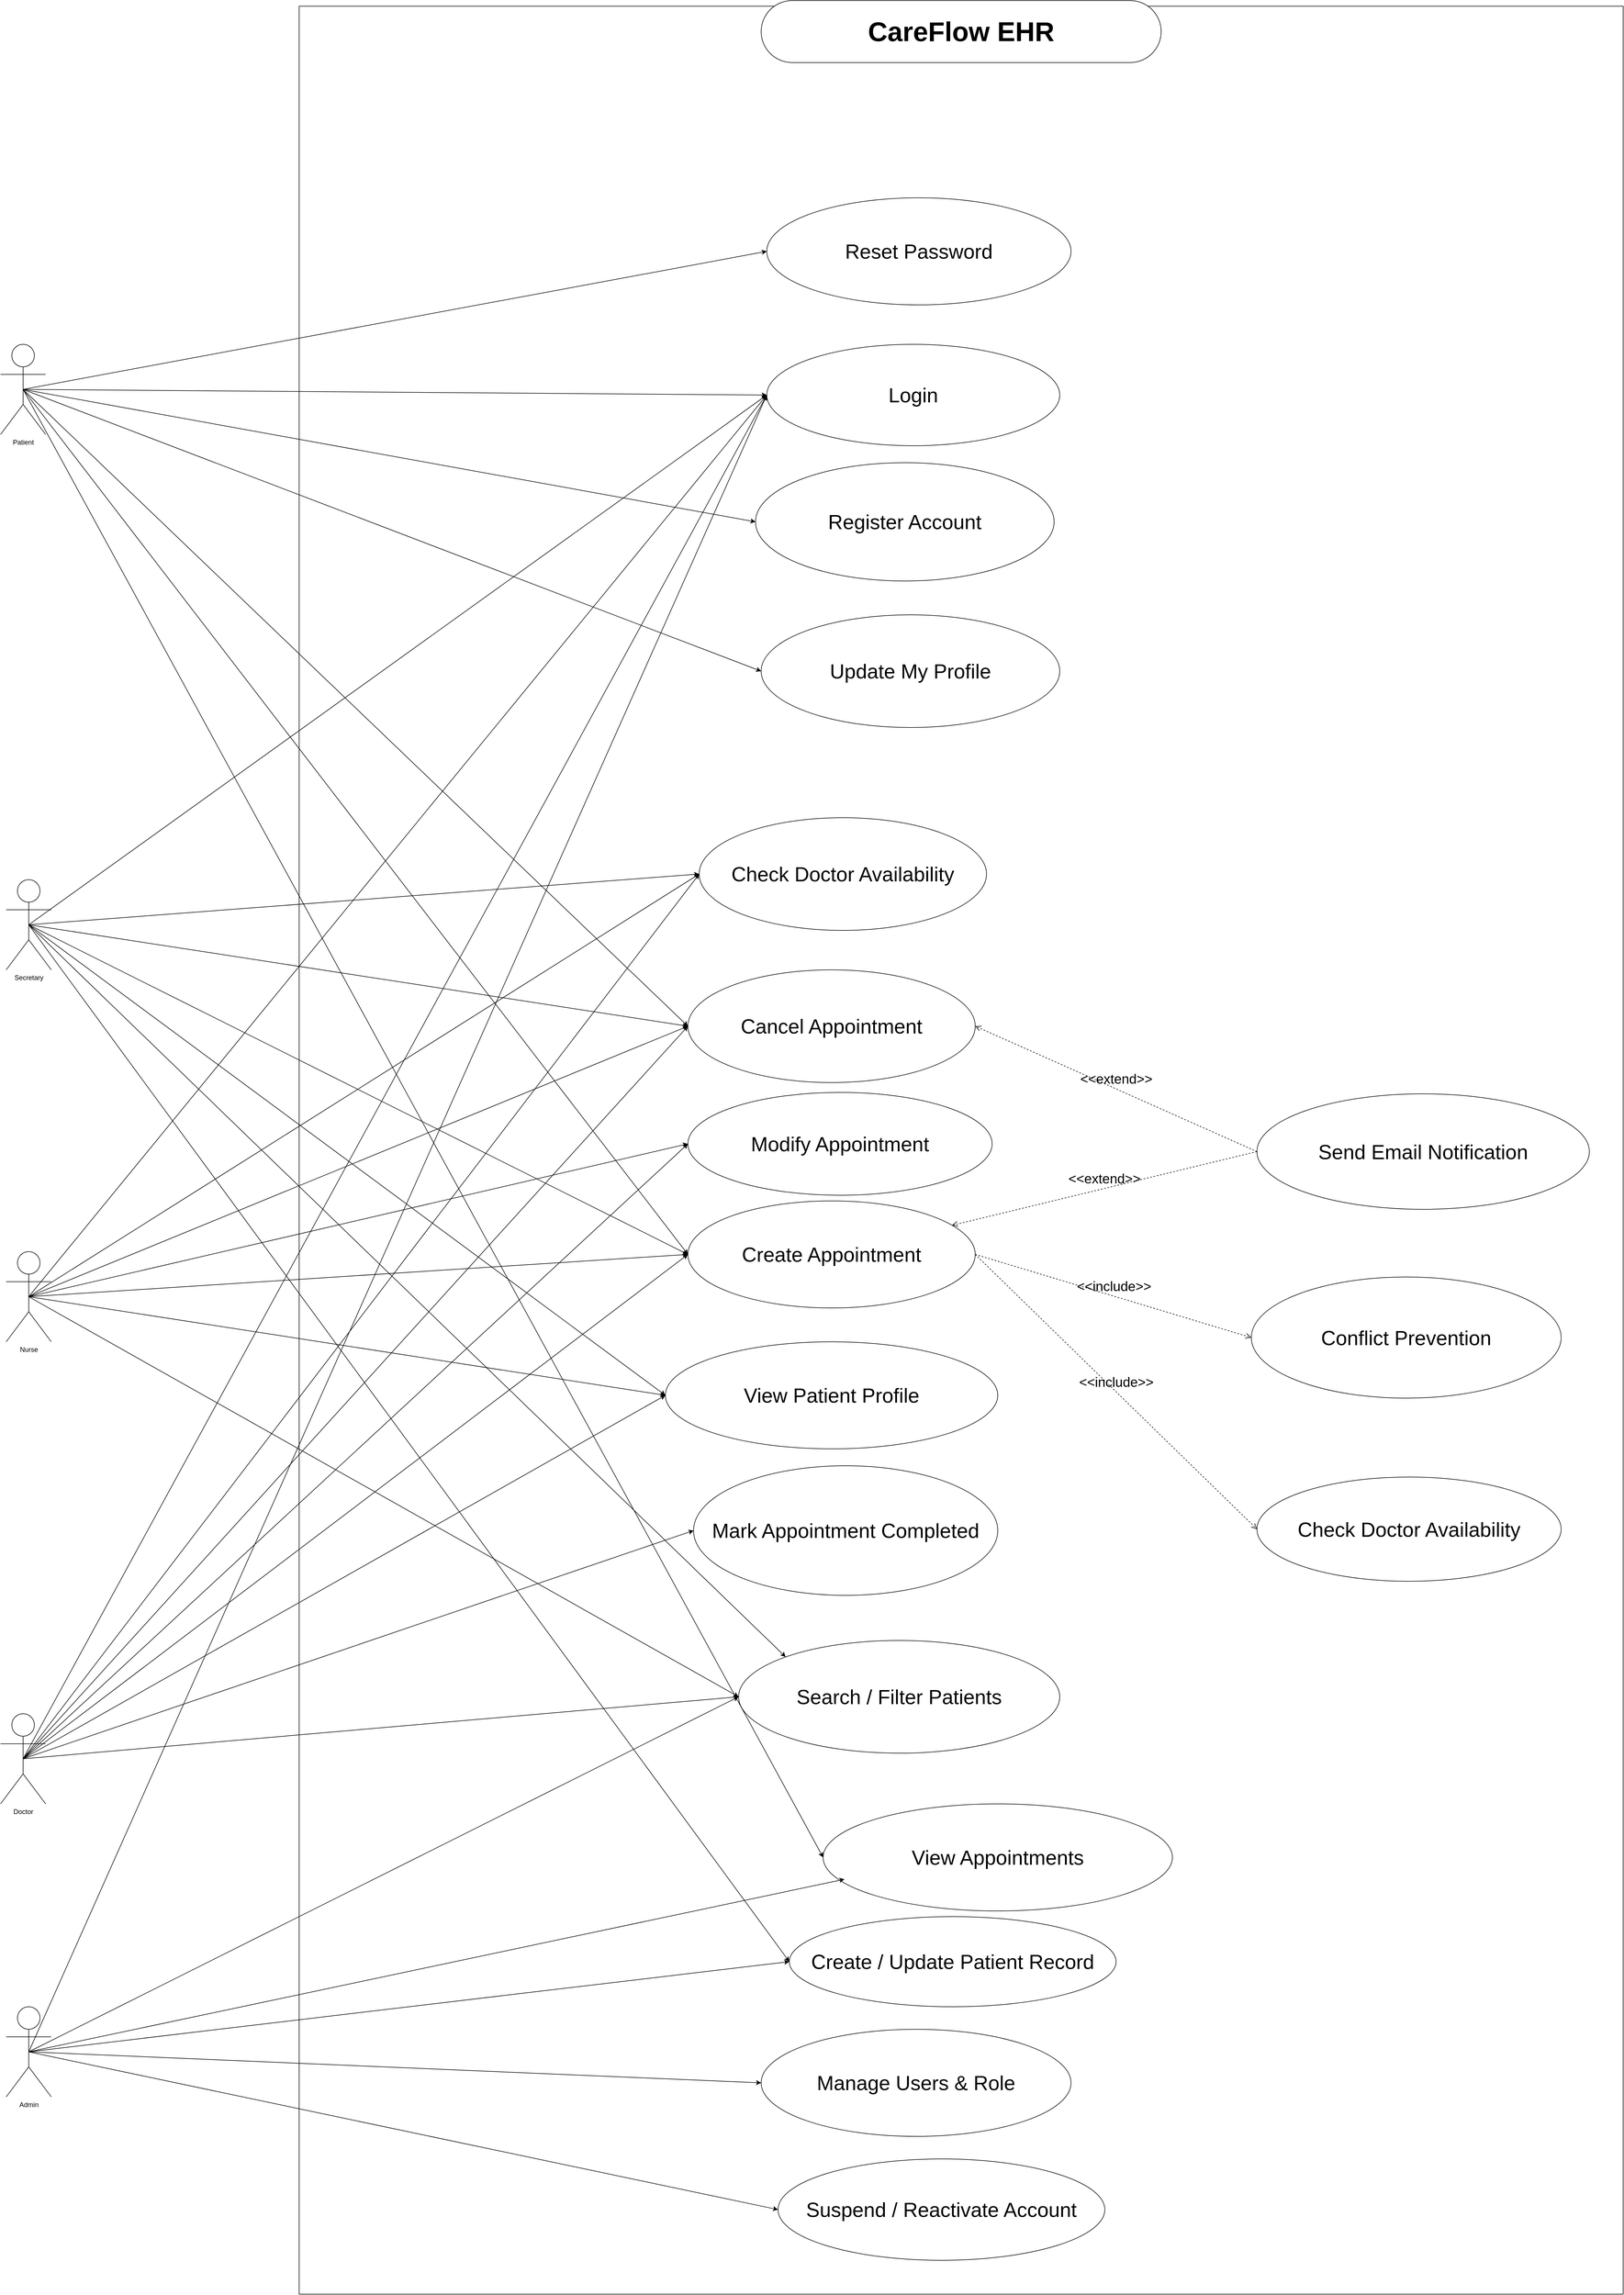 <mxfile>
    <diagram id="Gej4viyKK7ni2MMRUU9s" name="Page-1">
        <mxGraphModel dx="7045" dy="6925" grid="1" gridSize="10" guides="1" tooltips="1" connect="1" arrows="1" fold="1" page="1" pageScale="1" pageWidth="850" pageHeight="1400" math="0" shadow="0">
            <root>
                <mxCell id="0"/>
                <mxCell id="1" parent="0"/>
                <mxCell id="3" value="" style="rounded=0;whiteSpace=wrap;html=1;" vertex="1" parent="1">
                    <mxGeometry x="650" y="-2710" width="2350" height="4060" as="geometry"/>
                </mxCell>
                <mxCell id="18" style="edgeStyle=none;html=1;exitX=0.5;exitY=0.5;exitDx=0;exitDy=0;exitPerimeter=0;entryX=0;entryY=0.5;entryDx=0;entryDy=0;" edge="1" parent="1" source="4" target="15">
                    <mxGeometry relative="1" as="geometry"/>
                </mxCell>
                <mxCell id="20" style="edgeStyle=none;html=1;exitX=0.5;exitY=0.5;exitDx=0;exitDy=0;exitPerimeter=0;entryX=0;entryY=0.5;entryDx=0;entryDy=0;" edge="1" parent="1" source="4" target="13">
                    <mxGeometry relative="1" as="geometry"/>
                </mxCell>
                <mxCell id="21" style="edgeStyle=none;html=1;exitX=0.5;exitY=0.5;exitDx=0;exitDy=0;exitPerimeter=0;entryX=0;entryY=0.5;entryDx=0;entryDy=0;" edge="1" parent="1" source="4" target="12">
                    <mxGeometry relative="1" as="geometry"/>
                </mxCell>
                <mxCell id="22" style="edgeStyle=none;html=1;exitX=0.5;exitY=0.5;exitDx=0;exitDy=0;exitPerimeter=0;entryX=0;entryY=0.5;entryDx=0;entryDy=0;" edge="1" parent="1" source="4" target="11">
                    <mxGeometry relative="1" as="geometry"/>
                </mxCell>
                <mxCell id="76" style="edgeStyle=none;html=1;exitX=0.5;exitY=0.5;exitDx=0;exitDy=0;exitPerimeter=0;entryX=0;entryY=0.5;entryDx=0;entryDy=0;" edge="1" parent="1" source="4" target="71">
                    <mxGeometry relative="1" as="geometry">
                        <mxPoint x="990" y="-870" as="targetPoint"/>
                    </mxGeometry>
                </mxCell>
                <object label="Admin" Admin="" id="4">
                    <mxCell style="shape=umlActor;verticalLabelPosition=bottom;verticalAlign=top;html=1;" vertex="1" parent="1">
                        <mxGeometry x="130" y="840" width="80" height="160" as="geometry"/>
                    </mxCell>
                </object>
                <mxCell id="34" style="edgeStyle=none;html=1;exitX=0.5;exitY=0.5;exitDx=0;exitDy=0;exitPerimeter=0;entryX=0;entryY=0.5;entryDx=0;entryDy=0;" edge="1" parent="1" source="10" target="30">
                    <mxGeometry relative="1" as="geometry"/>
                </mxCell>
                <mxCell id="35" style="edgeStyle=none;html=1;exitX=0.5;exitY=0.5;exitDx=0;exitDy=0;exitPerimeter=0;entryX=0;entryY=0.5;entryDx=0;entryDy=0;" edge="1" parent="1" source="10" target="29">
                    <mxGeometry relative="1" as="geometry"/>
                </mxCell>
                <mxCell id="36" style="edgeStyle=none;html=1;exitX=0.5;exitY=0.5;exitDx=0;exitDy=0;exitPerimeter=0;entryX=0;entryY=0.5;entryDx=0;entryDy=0;" edge="1" parent="1" source="10" target="28">
                    <mxGeometry relative="1" as="geometry"/>
                </mxCell>
                <mxCell id="37" style="edgeStyle=none;html=1;exitX=0.5;exitY=0.5;exitDx=0;exitDy=0;exitPerimeter=0;entryX=0;entryY=0.5;entryDx=0;entryDy=0;" edge="1" parent="1" source="10" target="27">
                    <mxGeometry relative="1" as="geometry"/>
                </mxCell>
                <mxCell id="38" style="edgeStyle=none;html=1;exitX=0.5;exitY=0.5;exitDx=0;exitDy=0;exitPerimeter=0;entryX=0;entryY=0.5;entryDx=0;entryDy=0;" edge="1" parent="1" source="10" target="24">
                    <mxGeometry relative="1" as="geometry"/>
                </mxCell>
                <mxCell id="60" style="edgeStyle=none;html=1;exitX=0.5;exitY=0.5;exitDx=0;exitDy=0;exitPerimeter=0;entryX=0;entryY=0.5;entryDx=0;entryDy=0;" edge="1" parent="1" source="10" target="15">
                    <mxGeometry relative="1" as="geometry"/>
                </mxCell>
                <mxCell id="75" style="edgeStyle=none;html=1;exitX=0.5;exitY=0.5;exitDx=0;exitDy=0;exitPerimeter=0;entryX=0;entryY=0.5;entryDx=0;entryDy=0;" edge="1" parent="1" source="10" target="71">
                    <mxGeometry relative="1" as="geometry"/>
                </mxCell>
                <object label="Doctor" Admin="" id="10">
                    <mxCell style="shape=umlActor;verticalLabelPosition=bottom;verticalAlign=top;html=1;" vertex="1" parent="1">
                        <mxGeometry x="120" y="320" width="80" height="160" as="geometry"/>
                    </mxCell>
                </object>
                <mxCell id="11" value="&lt;font style=&quot;font-size: 36px;&quot;&gt;Suspend / Reactivate Account&lt;/font&gt;" style="ellipse;whiteSpace=wrap;html=1;" vertex="1" parent="1">
                    <mxGeometry x="1500" y="1110" width="580" height="180" as="geometry"/>
                </mxCell>
                <mxCell id="12" value="&lt;font style=&quot;font-size: 36px;&quot;&gt;Manage Users &amp;amp; Role&lt;/font&gt;" style="ellipse;whiteSpace=wrap;html=1;" vertex="1" parent="1">
                    <mxGeometry x="1470" y="880" width="550" height="190" as="geometry"/>
                </mxCell>
                <mxCell id="13" value="&lt;font style=&quot;font-size: 36px;&quot;&gt;Create / Update Patient Record&lt;/font&gt;" style="ellipse;whiteSpace=wrap;html=1;" vertex="1" parent="1">
                    <mxGeometry x="1520" y="680" width="580" height="160" as="geometry"/>
                </mxCell>
                <mxCell id="14" value="&lt;font style=&quot;font-size: 36px;&quot;&gt;View Appointments&lt;/font&gt;" style="ellipse;whiteSpace=wrap;html=1;" vertex="1" parent="1">
                    <mxGeometry x="1580" y="480" width="620" height="190" as="geometry"/>
                </mxCell>
                <mxCell id="15" value="&lt;font style=&quot;font-size: 36px;&quot;&gt;Search / Filter Patients&lt;/font&gt;" style="ellipse;whiteSpace=wrap;html=1;" vertex="1" parent="1">
                    <mxGeometry x="1430" y="190" width="570" height="200" as="geometry"/>
                </mxCell>
                <mxCell id="19" style="edgeStyle=none;html=1;exitX=0.5;exitY=0.5;exitDx=0;exitDy=0;exitPerimeter=0;entryX=0.061;entryY=0.704;entryDx=0;entryDy=0;entryPerimeter=0;" edge="1" parent="1" source="4" target="14">
                    <mxGeometry relative="1" as="geometry"/>
                </mxCell>
                <mxCell id="24" value="&lt;font style=&quot;font-size: 36px;&quot;&gt;Mark Appointment Completed&lt;/font&gt;" style="ellipse;whiteSpace=wrap;html=1;" vertex="1" parent="1">
                    <mxGeometry x="1350" y="-120" width="540" height="230" as="geometry"/>
                </mxCell>
                <mxCell id="27" value="&lt;font style=&quot;font-size: 36px;&quot;&gt;View Patient Profile&lt;/font&gt;" style="ellipse;whiteSpace=wrap;html=1;" vertex="1" parent="1">
                    <mxGeometry x="1300" y="-340" width="590" height="190" as="geometry"/>
                </mxCell>
                <mxCell id="28" value="&lt;font style=&quot;font-size: 36px;&quot;&gt;Create Appointment&lt;/font&gt;" style="ellipse;whiteSpace=wrap;html=1;" vertex="1" parent="1">
                    <mxGeometry x="1340" y="-590" width="510" height="190" as="geometry"/>
                </mxCell>
                <mxCell id="29" value="&lt;font style=&quot;font-size: 36px;&quot;&gt;Modify Appointment&lt;/font&gt;" style="ellipse;whiteSpace=wrap;html=1;" vertex="1" parent="1">
                    <mxGeometry x="1340" y="-782.5" width="540" height="182.5" as="geometry"/>
                </mxCell>
                <mxCell id="30" value="&lt;font style=&quot;font-size: 36px;&quot;&gt;Cancel Appointment&lt;/font&gt;" style="ellipse;whiteSpace=wrap;html=1;" vertex="1" parent="1">
                    <mxGeometry x="1340" y="-1000" width="510" height="200" as="geometry"/>
                </mxCell>
                <mxCell id="31" value="&lt;font style=&quot;font-size: 36px;&quot;&gt;Check Doctor Availability&lt;/font&gt;" style="ellipse;whiteSpace=wrap;html=1;" vertex="1" parent="1">
                    <mxGeometry x="1360" y="-1270" width="510" height="200" as="geometry"/>
                </mxCell>
                <mxCell id="32" style="edgeStyle=none;html=1;exitX=0.5;exitY=0.5;exitDx=0;exitDy=0;exitPerimeter=0;entryX=0;entryY=0.5;entryDx=0;entryDy=0;" edge="1" parent="1" source="10" target="31">
                    <mxGeometry relative="1" as="geometry"/>
                </mxCell>
                <mxCell id="44" style="edgeStyle=none;html=1;exitX=0.5;exitY=0.5;exitDx=0;exitDy=0;exitPerimeter=0;entryX=0;entryY=0.5;entryDx=0;entryDy=0;" edge="1" parent="1" source="39" target="28">
                    <mxGeometry relative="1" as="geometry"/>
                </mxCell>
                <mxCell id="45" style="edgeStyle=none;html=1;exitX=0.5;exitY=0.5;exitDx=0;exitDy=0;exitPerimeter=0;entryX=0;entryY=0.5;entryDx=0;entryDy=0;" edge="1" parent="1" source="39" target="29">
                    <mxGeometry relative="1" as="geometry"/>
                </mxCell>
                <mxCell id="46" style="edgeStyle=none;html=1;exitX=0.5;exitY=0.5;exitDx=0;exitDy=0;exitPerimeter=0;entryX=0;entryY=0.5;entryDx=0;entryDy=0;" edge="1" parent="1" source="39" target="30">
                    <mxGeometry relative="1" as="geometry"/>
                </mxCell>
                <mxCell id="47" style="edgeStyle=none;html=1;exitX=0.5;exitY=0.5;exitDx=0;exitDy=0;exitPerimeter=0;entryX=0;entryY=0.5;entryDx=0;entryDy=0;" edge="1" parent="1" source="39" target="27">
                    <mxGeometry relative="1" as="geometry"/>
                </mxCell>
                <mxCell id="48" style="edgeStyle=none;html=1;exitX=0.5;exitY=0.5;exitDx=0;exitDy=0;exitPerimeter=0;entryX=0;entryY=0.5;entryDx=0;entryDy=0;" edge="1" parent="1" source="39" target="31">
                    <mxGeometry relative="1" as="geometry"/>
                </mxCell>
                <mxCell id="61" style="edgeStyle=none;html=1;exitX=0.5;exitY=0.5;exitDx=0;exitDy=0;exitPerimeter=0;entryX=0;entryY=0.5;entryDx=0;entryDy=0;" edge="1" parent="1" source="39" target="15">
                    <mxGeometry relative="1" as="geometry"/>
                </mxCell>
                <mxCell id="74" style="edgeStyle=none;html=1;exitX=0.5;exitY=0.5;exitDx=0;exitDy=0;exitPerimeter=0;entryX=0;entryY=0.5;entryDx=0;entryDy=0;" edge="1" parent="1" source="39" target="71">
                    <mxGeometry relative="1" as="geometry"/>
                </mxCell>
                <object label="Nurse" Admin="" id="39">
                    <mxCell style="shape=umlActor;verticalLabelPosition=bottom;verticalAlign=top;html=1;" vertex="1" parent="1">
                        <mxGeometry x="130" y="-500" width="80" height="160" as="geometry"/>
                    </mxCell>
                </object>
                <mxCell id="53" style="edgeStyle=none;html=1;exitX=0.5;exitY=0.5;exitDx=0;exitDy=0;exitPerimeter=0;entryX=0;entryY=0.5;entryDx=0;entryDy=0;" edge="1" parent="1" source="50" target="28">
                    <mxGeometry relative="1" as="geometry"/>
                </mxCell>
                <mxCell id="54" style="edgeStyle=none;html=1;exitX=0.5;exitY=0.5;exitDx=0;exitDy=0;exitPerimeter=0;entryX=0;entryY=0.5;entryDx=0;entryDy=0;" edge="1" parent="1" source="50" target="30">
                    <mxGeometry relative="1" as="geometry"/>
                </mxCell>
                <mxCell id="55" style="edgeStyle=none;html=1;exitX=0.5;exitY=0.5;exitDx=0;exitDy=0;exitPerimeter=0;entryX=0;entryY=0.5;entryDx=0;entryDy=0;" edge="1" parent="1" source="50" target="27">
                    <mxGeometry relative="1" as="geometry"/>
                </mxCell>
                <mxCell id="56" style="edgeStyle=none;html=1;exitX=0.5;exitY=0.5;exitDx=0;exitDy=0;exitPerimeter=0;entryX=0;entryY=0.5;entryDx=0;entryDy=0;" edge="1" parent="1" source="50" target="31">
                    <mxGeometry relative="1" as="geometry"/>
                </mxCell>
                <mxCell id="58" style="edgeStyle=none;html=1;exitX=0.5;exitY=0.5;exitDx=0;exitDy=0;exitPerimeter=0;entryX=0;entryY=0.5;entryDx=0;entryDy=0;" edge="1" parent="1" source="50" target="13">
                    <mxGeometry relative="1" as="geometry">
                        <mxPoint x="990" y="-575" as="targetPoint"/>
                    </mxGeometry>
                </mxCell>
                <mxCell id="62" style="edgeStyle=none;html=1;exitX=0.5;exitY=0.5;exitDx=0;exitDy=0;exitPerimeter=0;entryX=0;entryY=0;entryDx=0;entryDy=0;" edge="1" parent="1" source="50" target="15">
                    <mxGeometry relative="1" as="geometry"/>
                </mxCell>
                <mxCell id="73" style="edgeStyle=none;html=1;exitX=0.5;exitY=0.5;exitDx=0;exitDy=0;exitPerimeter=0;entryX=0;entryY=0.5;entryDx=0;entryDy=0;" edge="1" parent="1" source="50" target="71">
                    <mxGeometry relative="1" as="geometry"/>
                </mxCell>
                <object label="Secretary" Admin="" id="50">
                    <mxCell style="shape=umlActor;verticalLabelPosition=bottom;verticalAlign=top;html=1;" vertex="1" parent="1">
                        <mxGeometry x="130" y="-1160" width="80" height="160" as="geometry"/>
                    </mxCell>
                </object>
                <mxCell id="65" style="edgeStyle=none;html=1;exitX=0.5;exitY=0.5;exitDx=0;exitDy=0;exitPerimeter=0;entryX=0;entryY=0.5;entryDx=0;entryDy=0;" edge="1" parent="1" source="63" target="64">
                    <mxGeometry relative="1" as="geometry"/>
                </mxCell>
                <mxCell id="66" style="edgeStyle=none;html=1;exitX=0.5;exitY=0.5;exitDx=0;exitDy=0;exitPerimeter=0;entryX=0;entryY=0.5;entryDx=0;entryDy=0;" edge="1" parent="1" source="63" target="14">
                    <mxGeometry relative="1" as="geometry"/>
                </mxCell>
                <mxCell id="67" style="edgeStyle=none;html=1;exitX=0.5;exitY=0.5;exitDx=0;exitDy=0;exitPerimeter=0;entryX=0;entryY=0.5;entryDx=0;entryDy=0;" edge="1" parent="1" source="63" target="28">
                    <mxGeometry relative="1" as="geometry"/>
                </mxCell>
                <mxCell id="68" style="edgeStyle=none;html=1;exitX=0.5;exitY=0.5;exitDx=0;exitDy=0;exitPerimeter=0;entryX=0;entryY=0.5;entryDx=0;entryDy=0;" edge="1" parent="1" source="63" target="30">
                    <mxGeometry relative="1" as="geometry"/>
                </mxCell>
                <mxCell id="70" style="edgeStyle=none;html=1;exitX=0.5;exitY=0.5;exitDx=0;exitDy=0;exitPerimeter=0;entryX=0;entryY=0.5;entryDx=0;entryDy=0;" edge="1" parent="1" source="63" target="69">
                    <mxGeometry relative="1" as="geometry"/>
                </mxCell>
                <mxCell id="72" style="edgeStyle=none;html=1;exitX=0.5;exitY=0.5;exitDx=0;exitDy=0;exitPerimeter=0;entryX=0;entryY=0.5;entryDx=0;entryDy=0;" edge="1" parent="1" source="63" target="71">
                    <mxGeometry relative="1" as="geometry"/>
                </mxCell>
                <mxCell id="91" style="edgeStyle=none;html=1;exitX=0.5;exitY=0.5;exitDx=0;exitDy=0;exitPerimeter=0;entryX=0;entryY=0.5;entryDx=0;entryDy=0;" edge="1" parent="1" source="63" target="77">
                    <mxGeometry relative="1" as="geometry"/>
                </mxCell>
                <object label="Patient" Admin="" id="63">
                    <mxCell style="shape=umlActor;verticalLabelPosition=bottom;verticalAlign=top;html=1;" vertex="1" parent="1">
                        <mxGeometry x="120" y="-2110" width="80" height="160" as="geometry"/>
                    </mxCell>
                </object>
                <mxCell id="64" value="&lt;font style=&quot;font-size: 36px;&quot;&gt;Update My Profile&lt;/font&gt;" style="ellipse;whiteSpace=wrap;html=1;" vertex="1" parent="1">
                    <mxGeometry x="1470" y="-1630" width="530" height="200" as="geometry"/>
                </mxCell>
                <mxCell id="69" value="&lt;font style=&quot;font-size: 36px;&quot;&gt;Register Account&lt;/font&gt;" style="ellipse;whiteSpace=wrap;html=1;" vertex="1" parent="1">
                    <mxGeometry x="1460" y="-1900" width="530" height="210" as="geometry"/>
                </mxCell>
                <mxCell id="71" value="&lt;font style=&quot;font-size: 36px;&quot;&gt;Login&lt;/font&gt;" style="ellipse;whiteSpace=wrap;html=1;" vertex="1" parent="1">
                    <mxGeometry x="1480" y="-2110" width="520" height="180" as="geometry"/>
                </mxCell>
                <mxCell id="77" value="&lt;font style=&quot;font-size: 36px;&quot;&gt;Reset Password&lt;/font&gt;" style="ellipse;whiteSpace=wrap;html=1;" vertex="1" parent="1">
                    <mxGeometry x="1480" y="-2370" width="540" height="190" as="geometry"/>
                </mxCell>
                <mxCell id="78" value="&lt;font style=&quot;font-size: 36px;&quot;&gt;Send Email Notification&lt;/font&gt;" style="ellipse;whiteSpace=wrap;html=1;" vertex="1" parent="1">
                    <mxGeometry x="2350" y="-780" width="590" height="205" as="geometry"/>
                </mxCell>
                <mxCell id="79" value="&lt;font style=&quot;font-size: 36px;&quot;&gt;Conflict Prevention&lt;/font&gt;" style="ellipse;whiteSpace=wrap;html=1;" vertex="1" parent="1">
                    <mxGeometry x="2340" y="-455" width="550" height="215" as="geometry"/>
                </mxCell>
                <mxCell id="80" value="&lt;font style=&quot;font-size: 36px;&quot;&gt;Check Doctor Availability&lt;/font&gt;" style="ellipse;whiteSpace=wrap;html=1;" vertex="1" parent="1">
                    <mxGeometry x="2350" y="-100" width="540" height="185" as="geometry"/>
                </mxCell>
                <mxCell id="86" value="&lt;font style=&quot;font-size: 24px;&quot;&gt;&amp;lt;&amp;lt;include&amp;gt;&amp;gt;&lt;/font&gt;" style="endArrow=open;startArrow=none;endFill=0;startFill=0;endSize=8;html=1;verticalAlign=bottom;dashed=1;labelBackgroundColor=none;exitX=1;exitY=0.5;exitDx=0;exitDy=0;entryX=0;entryY=0.5;entryDx=0;entryDy=0;" edge="1" parent="1" source="28" target="80">
                    <mxGeometry width="160" relative="1" as="geometry">
                        <mxPoint x="1500" y="180" as="sourcePoint"/>
                        <mxPoint x="1660" y="180" as="targetPoint"/>
                    </mxGeometry>
                </mxCell>
                <mxCell id="87" value="&lt;font style=&quot;font-size: 24px;&quot;&gt;&amp;lt;&amp;lt;&lt;font style=&quot;&quot;&gt;include&lt;/font&gt;&amp;gt;&amp;gt;&lt;/font&gt;" style="endArrow=open;startArrow=none;endFill=0;startFill=0;endSize=8;html=1;verticalAlign=bottom;dashed=1;labelBackgroundColor=none;exitX=1;exitY=0.5;exitDx=0;exitDy=0;entryX=0;entryY=0.5;entryDx=0;entryDy=0;" edge="1" parent="1" source="28" target="79">
                    <mxGeometry x="0.003" width="160" relative="1" as="geometry">
                        <mxPoint x="1380" y="30" as="sourcePoint"/>
                        <mxPoint x="1700" y="220" as="targetPoint"/>
                        <mxPoint as="offset"/>
                    </mxGeometry>
                </mxCell>
                <mxCell id="88" value="&lt;font style=&quot;font-size: 24px;&quot;&gt;&amp;lt;&amp;lt;extend&amp;gt;&amp;gt;&lt;/font&gt;" style="endArrow=open;startArrow=none;endFill=0;startFill=0;endSize=8;html=1;verticalAlign=bottom;dashed=1;labelBackgroundColor=none;exitX=0;exitY=0.5;exitDx=0;exitDy=0;" edge="1" parent="1" source="78" target="28">
                    <mxGeometry width="160" relative="1" as="geometry">
                        <mxPoint x="1380" y="30" as="sourcePoint"/>
                        <mxPoint x="1860" y="-500" as="targetPoint"/>
                    </mxGeometry>
                </mxCell>
                <mxCell id="89" value="&lt;font style=&quot;font-size: 24px;&quot;&gt;&amp;lt;&amp;lt;extend&amp;gt;&amp;gt;&lt;/font&gt;" style="endArrow=open;startArrow=none;endFill=0;startFill=0;endSize=8;html=1;verticalAlign=bottom;dashed=1;labelBackgroundColor=none;entryX=1;entryY=0.5;entryDx=0;entryDy=0;exitX=0;exitY=0.5;exitDx=0;exitDy=0;" edge="1" parent="1" source="78" target="30">
                    <mxGeometry width="160" relative="1" as="geometry">
                        <mxPoint x="1380" y="30" as="sourcePoint"/>
                        <mxPoint x="1700" y="-170" as="targetPoint"/>
                    </mxGeometry>
                </mxCell>
                <mxCell id="90" value="&lt;font style=&quot;font-size: 48px;&quot;&gt;&lt;b&gt;CareFlow EHR&lt;/b&gt;&lt;/font&gt;" style="rounded=1;whiteSpace=wrap;html=1;arcSize=50;" vertex="1" parent="1">
                    <mxGeometry x="1470" y="-2720" width="710" height="110" as="geometry"/>
                </mxCell>
            </root>
        </mxGraphModel>
    </diagram>
</mxfile>